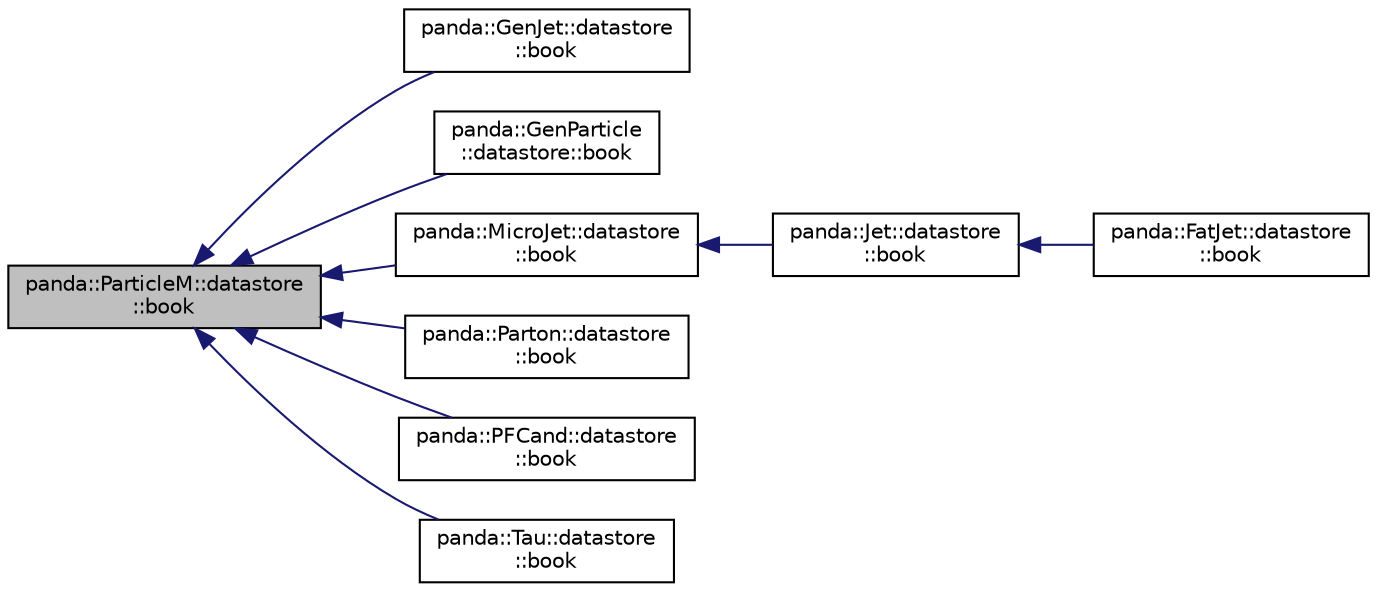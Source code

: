 digraph "panda::ParticleM::datastore::book"
{
 // INTERACTIVE_SVG=YES
  edge [fontname="Helvetica",fontsize="10",labelfontname="Helvetica",labelfontsize="10"];
  node [fontname="Helvetica",fontsize="10",shape=record];
  rankdir="LR";
  Node1 [label="panda::ParticleM::datastore\l::book",height=0.2,width=0.4,color="black", fillcolor="grey75", style="filled" fontcolor="black"];
  Node1 -> Node2 [dir="back",color="midnightblue",fontsize="10",style="solid"];
  Node2 [label="panda::GenJet::datastore\l::book",height=0.2,width=0.4,color="black", fillcolor="white", style="filled",URL="$structpanda_1_1GenJet_1_1datastore.html#abfe95213671131d88149b11bbe4a0f45"];
  Node1 -> Node3 [dir="back",color="midnightblue",fontsize="10",style="solid"];
  Node3 [label="panda::GenParticle\l::datastore::book",height=0.2,width=0.4,color="black", fillcolor="white", style="filled",URL="$structpanda_1_1GenParticle_1_1datastore.html#a115b560e4e4ecfa3d7c0a2fbbcafe5b9"];
  Node1 -> Node4 [dir="back",color="midnightblue",fontsize="10",style="solid"];
  Node4 [label="panda::MicroJet::datastore\l::book",height=0.2,width=0.4,color="black", fillcolor="white", style="filled",URL="$structpanda_1_1MicroJet_1_1datastore.html#a1a17e11396756ae30ac63c834cbe5976"];
  Node4 -> Node5 [dir="back",color="midnightblue",fontsize="10",style="solid"];
  Node5 [label="panda::Jet::datastore\l::book",height=0.2,width=0.4,color="black", fillcolor="white", style="filled",URL="$structpanda_1_1Jet_1_1datastore.html#a6b3a8bbeb4fa9c002c5eebbd97962095"];
  Node5 -> Node6 [dir="back",color="midnightblue",fontsize="10",style="solid"];
  Node6 [label="panda::FatJet::datastore\l::book",height=0.2,width=0.4,color="black", fillcolor="white", style="filled",URL="$structpanda_1_1FatJet_1_1datastore.html#abc4532c13b6be8b1feaf70e3504f5f59"];
  Node1 -> Node7 [dir="back",color="midnightblue",fontsize="10",style="solid"];
  Node7 [label="panda::Parton::datastore\l::book",height=0.2,width=0.4,color="black", fillcolor="white", style="filled",URL="$structpanda_1_1Parton_1_1datastore.html#ae8dc1e83cadb773ac9c7a3f14dea85b3"];
  Node1 -> Node8 [dir="back",color="midnightblue",fontsize="10",style="solid"];
  Node8 [label="panda::PFCand::datastore\l::book",height=0.2,width=0.4,color="black", fillcolor="white", style="filled",URL="$structpanda_1_1PFCand_1_1datastore.html#a7714d44e5c6b0017ab72d596c83b474b"];
  Node1 -> Node9 [dir="back",color="midnightblue",fontsize="10",style="solid"];
  Node9 [label="panda::Tau::datastore\l::book",height=0.2,width=0.4,color="black", fillcolor="white", style="filled",URL="$structpanda_1_1Tau_1_1datastore.html#a835217578e10605f669fd448a0e6531c"];
}

